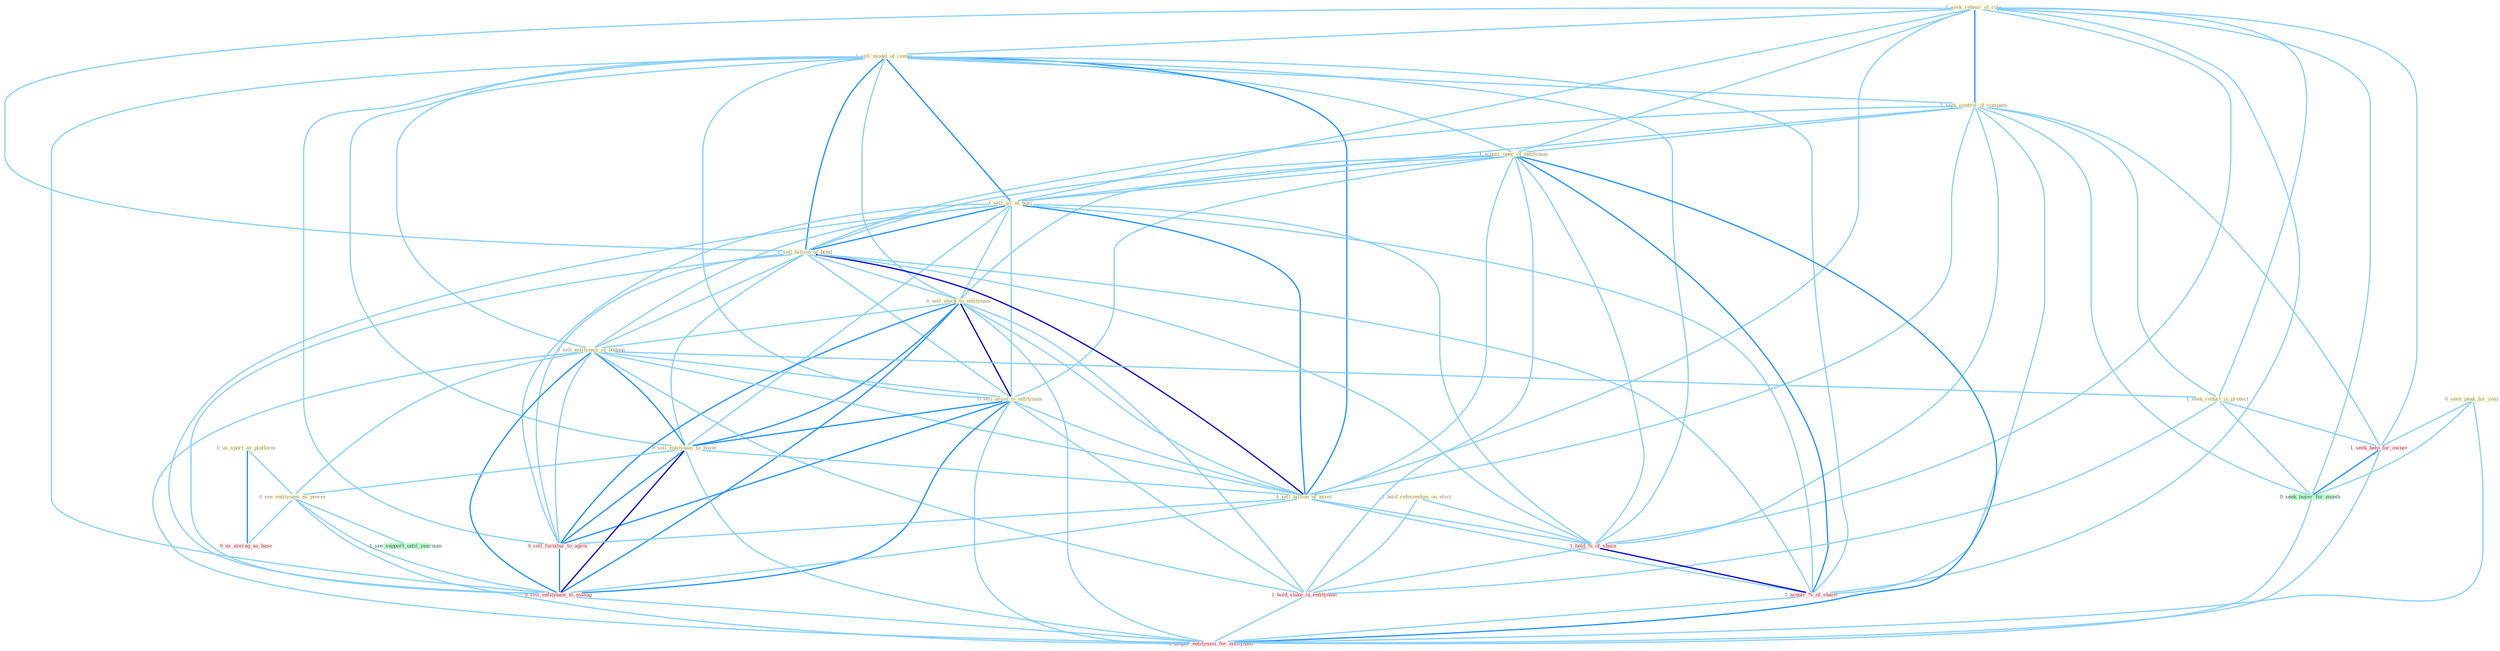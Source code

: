 Graph G{ 
    node
    [shape=polygon,style=filled,width=.5,height=.06,color="#BDFCC9",fixedsize=true,fontsize=4,
    fontcolor="#2f4f4f"];
    {node
    [color="#ffffe0", fontcolor="#8b7d6b"] "1_seek_rehear_of_rule " "0_us_sport_as_platform " "1_sell_model_of_center " "1_seek_control_of_compani " "1_hold_referendum_on_elect " "1_acquir_oper_of_entitynam " "1_sell_all_of_busi " "1_sell_billion_of_bond " "0_sell_stock_to_entitynam " "0_sell_entitynam_in_bodega " "0_sell_asset_to_entitynam " "0_sell_entitynam_to_buyer " "0_seen_peak_for_year " "1_seek_reduct_in_protect " "1_sell_billion_of_asset " "0_see_entitynam_as_power "}
{node [color="#fff0f5", fontcolor="#b22222"] "1_hold_%_of_share " "1_hold_stake_in_entitynam " "1_seek_help_for_owner " "1_acquir_%_of_share " "0_sell_furnitur_to_agenc " "0_us_averag_as_base " "0_sell_entitynam_to_manag " "0_acquir_entitynam_for_entitynam "}
edge [color="#B0E2FF"];

	"1_seek_rehear_of_rule " -- "1_sell_model_of_center " [w="1", color="#87cefa" ];
	"1_seek_rehear_of_rule " -- "1_seek_control_of_compani " [w="2", color="#1e90ff" , len=0.8];
	"1_seek_rehear_of_rule " -- "1_acquir_oper_of_entitynam " [w="1", color="#87cefa" ];
	"1_seek_rehear_of_rule " -- "1_sell_all_of_busi " [w="1", color="#87cefa" ];
	"1_seek_rehear_of_rule " -- "1_sell_billion_of_bond " [w="1", color="#87cefa" ];
	"1_seek_rehear_of_rule " -- "1_seek_reduct_in_protect " [w="1", color="#87cefa" ];
	"1_seek_rehear_of_rule " -- "1_sell_billion_of_asset " [w="1", color="#87cefa" ];
	"1_seek_rehear_of_rule " -- "1_hold_%_of_share " [w="1", color="#87cefa" ];
	"1_seek_rehear_of_rule " -- "1_seek_help_for_owner " [w="1", color="#87cefa" ];
	"1_seek_rehear_of_rule " -- "0_seek_buyer_for_month " [w="1", color="#87cefa" ];
	"1_seek_rehear_of_rule " -- "1_acquir_%_of_share " [w="1", color="#87cefa" ];
	"0_us_sport_as_platform " -- "0_see_entitynam_as_power " [w="1", color="#87cefa" ];
	"0_us_sport_as_platform " -- "0_us_averag_as_base " [w="2", color="#1e90ff" , len=0.8];
	"1_sell_model_of_center " -- "1_seek_control_of_compani " [w="1", color="#87cefa" ];
	"1_sell_model_of_center " -- "1_acquir_oper_of_entitynam " [w="1", color="#87cefa" ];
	"1_sell_model_of_center " -- "1_sell_all_of_busi " [w="2", color="#1e90ff" , len=0.8];
	"1_sell_model_of_center " -- "1_sell_billion_of_bond " [w="2", color="#1e90ff" , len=0.8];
	"1_sell_model_of_center " -- "0_sell_stock_to_entitynam " [w="1", color="#87cefa" ];
	"1_sell_model_of_center " -- "0_sell_entitynam_in_bodega " [w="1", color="#87cefa" ];
	"1_sell_model_of_center " -- "0_sell_asset_to_entitynam " [w="1", color="#87cefa" ];
	"1_sell_model_of_center " -- "0_sell_entitynam_to_buyer " [w="1", color="#87cefa" ];
	"1_sell_model_of_center " -- "1_sell_billion_of_asset " [w="2", color="#1e90ff" , len=0.8];
	"1_sell_model_of_center " -- "1_hold_%_of_share " [w="1", color="#87cefa" ];
	"1_sell_model_of_center " -- "1_acquir_%_of_share " [w="1", color="#87cefa" ];
	"1_sell_model_of_center " -- "0_sell_furnitur_to_agenc " [w="1", color="#87cefa" ];
	"1_sell_model_of_center " -- "0_sell_entitynam_to_manag " [w="1", color="#87cefa" ];
	"1_seek_control_of_compani " -- "1_acquir_oper_of_entitynam " [w="1", color="#87cefa" ];
	"1_seek_control_of_compani " -- "1_sell_all_of_busi " [w="1", color="#87cefa" ];
	"1_seek_control_of_compani " -- "1_sell_billion_of_bond " [w="1", color="#87cefa" ];
	"1_seek_control_of_compani " -- "1_seek_reduct_in_protect " [w="1", color="#87cefa" ];
	"1_seek_control_of_compani " -- "1_sell_billion_of_asset " [w="1", color="#87cefa" ];
	"1_seek_control_of_compani " -- "1_hold_%_of_share " [w="1", color="#87cefa" ];
	"1_seek_control_of_compani " -- "1_seek_help_for_owner " [w="1", color="#87cefa" ];
	"1_seek_control_of_compani " -- "0_seek_buyer_for_month " [w="1", color="#87cefa" ];
	"1_seek_control_of_compani " -- "1_acquir_%_of_share " [w="1", color="#87cefa" ];
	"1_hold_referendum_on_elect " -- "1_hold_%_of_share " [w="1", color="#87cefa" ];
	"1_hold_referendum_on_elect " -- "1_hold_stake_in_entitynam " [w="1", color="#87cefa" ];
	"1_acquir_oper_of_entitynam " -- "1_sell_all_of_busi " [w="1", color="#87cefa" ];
	"1_acquir_oper_of_entitynam " -- "1_sell_billion_of_bond " [w="1", color="#87cefa" ];
	"1_acquir_oper_of_entitynam " -- "0_sell_stock_to_entitynam " [w="1", color="#87cefa" ];
	"1_acquir_oper_of_entitynam " -- "0_sell_asset_to_entitynam " [w="1", color="#87cefa" ];
	"1_acquir_oper_of_entitynam " -- "1_sell_billion_of_asset " [w="1", color="#87cefa" ];
	"1_acquir_oper_of_entitynam " -- "1_hold_%_of_share " [w="1", color="#87cefa" ];
	"1_acquir_oper_of_entitynam " -- "1_hold_stake_in_entitynam " [w="1", color="#87cefa" ];
	"1_acquir_oper_of_entitynam " -- "1_acquir_%_of_share " [w="2", color="#1e90ff" , len=0.8];
	"1_acquir_oper_of_entitynam " -- "0_acquir_entitynam_for_entitynam " [w="2", color="#1e90ff" , len=0.8];
	"1_sell_all_of_busi " -- "1_sell_billion_of_bond " [w="2", color="#1e90ff" , len=0.8];
	"1_sell_all_of_busi " -- "0_sell_stock_to_entitynam " [w="1", color="#87cefa" ];
	"1_sell_all_of_busi " -- "0_sell_entitynam_in_bodega " [w="1", color="#87cefa" ];
	"1_sell_all_of_busi " -- "0_sell_asset_to_entitynam " [w="1", color="#87cefa" ];
	"1_sell_all_of_busi " -- "0_sell_entitynam_to_buyer " [w="1", color="#87cefa" ];
	"1_sell_all_of_busi " -- "1_sell_billion_of_asset " [w="2", color="#1e90ff" , len=0.8];
	"1_sell_all_of_busi " -- "1_hold_%_of_share " [w="1", color="#87cefa" ];
	"1_sell_all_of_busi " -- "1_acquir_%_of_share " [w="1", color="#87cefa" ];
	"1_sell_all_of_busi " -- "0_sell_furnitur_to_agenc " [w="1", color="#87cefa" ];
	"1_sell_all_of_busi " -- "0_sell_entitynam_to_manag " [w="1", color="#87cefa" ];
	"1_sell_billion_of_bond " -- "0_sell_stock_to_entitynam " [w="1", color="#87cefa" ];
	"1_sell_billion_of_bond " -- "0_sell_entitynam_in_bodega " [w="1", color="#87cefa" ];
	"1_sell_billion_of_bond " -- "0_sell_asset_to_entitynam " [w="1", color="#87cefa" ];
	"1_sell_billion_of_bond " -- "0_sell_entitynam_to_buyer " [w="1", color="#87cefa" ];
	"1_sell_billion_of_bond " -- "1_sell_billion_of_asset " [w="3", color="#0000cd" , len=0.6];
	"1_sell_billion_of_bond " -- "1_hold_%_of_share " [w="1", color="#87cefa" ];
	"1_sell_billion_of_bond " -- "1_acquir_%_of_share " [w="1", color="#87cefa" ];
	"1_sell_billion_of_bond " -- "0_sell_furnitur_to_agenc " [w="1", color="#87cefa" ];
	"1_sell_billion_of_bond " -- "0_sell_entitynam_to_manag " [w="1", color="#87cefa" ];
	"0_sell_stock_to_entitynam " -- "0_sell_entitynam_in_bodega " [w="1", color="#87cefa" ];
	"0_sell_stock_to_entitynam " -- "0_sell_asset_to_entitynam " [w="3", color="#0000cd" , len=0.6];
	"0_sell_stock_to_entitynam " -- "0_sell_entitynam_to_buyer " [w="2", color="#1e90ff" , len=0.8];
	"0_sell_stock_to_entitynam " -- "1_sell_billion_of_asset " [w="1", color="#87cefa" ];
	"0_sell_stock_to_entitynam " -- "1_hold_stake_in_entitynam " [w="1", color="#87cefa" ];
	"0_sell_stock_to_entitynam " -- "0_sell_furnitur_to_agenc " [w="2", color="#1e90ff" , len=0.8];
	"0_sell_stock_to_entitynam " -- "0_sell_entitynam_to_manag " [w="2", color="#1e90ff" , len=0.8];
	"0_sell_stock_to_entitynam " -- "0_acquir_entitynam_for_entitynam " [w="1", color="#87cefa" ];
	"0_sell_entitynam_in_bodega " -- "0_sell_asset_to_entitynam " [w="1", color="#87cefa" ];
	"0_sell_entitynam_in_bodega " -- "0_sell_entitynam_to_buyer " [w="2", color="#1e90ff" , len=0.8];
	"0_sell_entitynam_in_bodega " -- "1_seek_reduct_in_protect " [w="1", color="#87cefa" ];
	"0_sell_entitynam_in_bodega " -- "1_sell_billion_of_asset " [w="1", color="#87cefa" ];
	"0_sell_entitynam_in_bodega " -- "0_see_entitynam_as_power " [w="1", color="#87cefa" ];
	"0_sell_entitynam_in_bodega " -- "1_hold_stake_in_entitynam " [w="1", color="#87cefa" ];
	"0_sell_entitynam_in_bodega " -- "0_sell_furnitur_to_agenc " [w="1", color="#87cefa" ];
	"0_sell_entitynam_in_bodega " -- "0_sell_entitynam_to_manag " [w="2", color="#1e90ff" , len=0.8];
	"0_sell_entitynam_in_bodega " -- "0_acquir_entitynam_for_entitynam " [w="1", color="#87cefa" ];
	"0_sell_asset_to_entitynam " -- "0_sell_entitynam_to_buyer " [w="2", color="#1e90ff" , len=0.8];
	"0_sell_asset_to_entitynam " -- "1_sell_billion_of_asset " [w="1", color="#87cefa" ];
	"0_sell_asset_to_entitynam " -- "1_hold_stake_in_entitynam " [w="1", color="#87cefa" ];
	"0_sell_asset_to_entitynam " -- "0_sell_furnitur_to_agenc " [w="2", color="#1e90ff" , len=0.8];
	"0_sell_asset_to_entitynam " -- "0_sell_entitynam_to_manag " [w="2", color="#1e90ff" , len=0.8];
	"0_sell_asset_to_entitynam " -- "0_acquir_entitynam_for_entitynam " [w="1", color="#87cefa" ];
	"0_sell_entitynam_to_buyer " -- "1_sell_billion_of_asset " [w="1", color="#87cefa" ];
	"0_sell_entitynam_to_buyer " -- "0_see_entitynam_as_power " [w="1", color="#87cefa" ];
	"0_sell_entitynam_to_buyer " -- "0_sell_furnitur_to_agenc " [w="2", color="#1e90ff" , len=0.8];
	"0_sell_entitynam_to_buyer " -- "0_sell_entitynam_to_manag " [w="3", color="#0000cd" , len=0.6];
	"0_sell_entitynam_to_buyer " -- "0_acquir_entitynam_for_entitynam " [w="1", color="#87cefa" ];
	"0_seen_peak_for_year " -- "1_seek_help_for_owner " [w="1", color="#87cefa" ];
	"0_seen_peak_for_year " -- "0_seek_buyer_for_month " [w="1", color="#87cefa" ];
	"0_seen_peak_for_year " -- "0_acquir_entitynam_for_entitynam " [w="1", color="#87cefa" ];
	"1_seek_reduct_in_protect " -- "1_hold_stake_in_entitynam " [w="1", color="#87cefa" ];
	"1_seek_reduct_in_protect " -- "1_seek_help_for_owner " [w="1", color="#87cefa" ];
	"1_seek_reduct_in_protect " -- "0_seek_buyer_for_month " [w="1", color="#87cefa" ];
	"1_sell_billion_of_asset " -- "1_hold_%_of_share " [w="1", color="#87cefa" ];
	"1_sell_billion_of_asset " -- "1_acquir_%_of_share " [w="1", color="#87cefa" ];
	"1_sell_billion_of_asset " -- "0_sell_furnitur_to_agenc " [w="1", color="#87cefa" ];
	"1_sell_billion_of_asset " -- "0_sell_entitynam_to_manag " [w="1", color="#87cefa" ];
	"0_see_entitynam_as_power " -- "1_see_support_until_yearnum " [w="1", color="#87cefa" ];
	"0_see_entitynam_as_power " -- "0_us_averag_as_base " [w="1", color="#87cefa" ];
	"0_see_entitynam_as_power " -- "0_sell_entitynam_to_manag " [w="1", color="#87cefa" ];
	"0_see_entitynam_as_power " -- "0_acquir_entitynam_for_entitynam " [w="1", color="#87cefa" ];
	"1_hold_%_of_share " -- "1_hold_stake_in_entitynam " [w="1", color="#87cefa" ];
	"1_hold_%_of_share " -- "1_acquir_%_of_share " [w="3", color="#0000cd" , len=0.6];
	"1_hold_stake_in_entitynam " -- "0_acquir_entitynam_for_entitynam " [w="1", color="#87cefa" ];
	"1_seek_help_for_owner " -- "0_seek_buyer_for_month " [w="2", color="#1e90ff" , len=0.8];
	"1_seek_help_for_owner " -- "0_acquir_entitynam_for_entitynam " [w="1", color="#87cefa" ];
	"0_seek_buyer_for_month " -- "0_acquir_entitynam_for_entitynam " [w="1", color="#87cefa" ];
	"1_acquir_%_of_share " -- "0_acquir_entitynam_for_entitynam " [w="1", color="#87cefa" ];
	"0_sell_furnitur_to_agenc " -- "0_sell_entitynam_to_manag " [w="2", color="#1e90ff" , len=0.8];
	"0_sell_entitynam_to_manag " -- "0_acquir_entitynam_for_entitynam " [w="1", color="#87cefa" ];
}